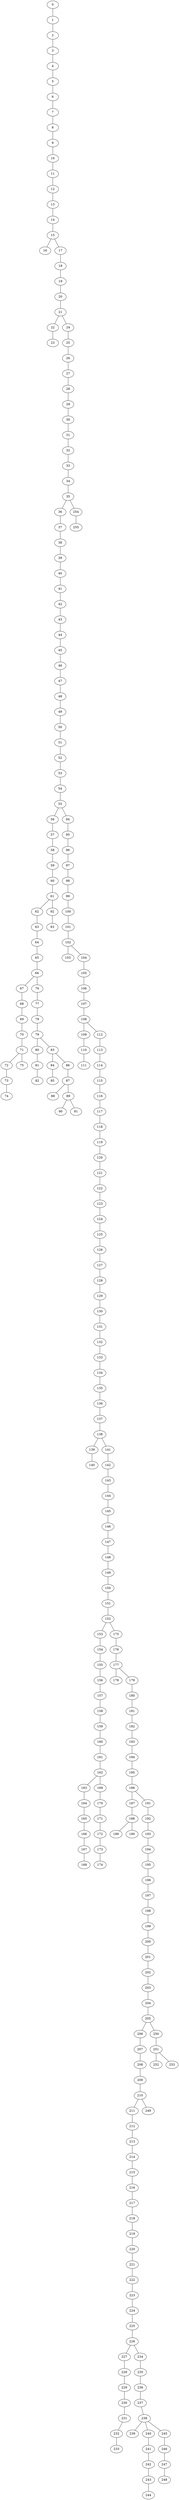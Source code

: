 graph path {
0 -- 1
1 -- 2
2 -- 3
3 -- 4
4 -- 5
5 -- 6
6 -- 7
7 -- 8
8 -- 9
9 -- 10
10 -- 11
11 -- 12
12 -- 13
13 -- 14
14 -- 15
15 -- 16
15 -- 17
17 -- 18
18 -- 19
19 -- 20
20 -- 21
21 -- 22
21 -- 24
22 -- 23
24 -- 25
25 -- 26
26 -- 27
27 -- 28
28 -- 29
29 -- 30
30 -- 31
31 -- 32
32 -- 33
33 -- 34
34 -- 35
35 -- 36
35 -- 254
36 -- 37
37 -- 38
38 -- 39
39 -- 40
40 -- 41
41 -- 42
42 -- 43
43 -- 44
44 -- 45
45 -- 46
46 -- 47
47 -- 48
48 -- 49
49 -- 50
50 -- 51
51 -- 52
52 -- 53
53 -- 54
54 -- 55
55 -- 56
55 -- 94
56 -- 57
57 -- 58
58 -- 59
59 -- 60
60 -- 61
61 -- 62
61 -- 92
62 -- 63
63 -- 64
64 -- 65
65 -- 66
66 -- 67
66 -- 76
67 -- 68
68 -- 69
69 -- 70
70 -- 71
71 -- 72
71 -- 75
72 -- 73
73 -- 74
76 -- 77
77 -- 78
78 -- 79
79 -- 80
79 -- 83
80 -- 81
81 -- 82
83 -- 84
83 -- 86
84 -- 85
86 -- 87
87 -- 88
87 -- 89
89 -- 90
89 -- 91
92 -- 93
94 -- 95
95 -- 96
96 -- 97
97 -- 98
98 -- 99
99 -- 100
100 -- 101
101 -- 102
102 -- 103
102 -- 104
104 -- 105
105 -- 106
106 -- 107
107 -- 108
108 -- 109
108 -- 112
109 -- 110
110 -- 111
112 -- 113
113 -- 114
114 -- 115
115 -- 116
116 -- 117
117 -- 118
118 -- 119
119 -- 120
120 -- 121
121 -- 122
122 -- 123
123 -- 124
124 -- 125
125 -- 126
126 -- 127
127 -- 128
128 -- 129
129 -- 130
130 -- 131
131 -- 132
132 -- 133
133 -- 134
134 -- 135
135 -- 136
136 -- 137
137 -- 138
138 -- 139
138 -- 141
139 -- 140
141 -- 142
142 -- 143
143 -- 144
144 -- 145
145 -- 146
146 -- 147
147 -- 148
148 -- 149
149 -- 150
150 -- 151
151 -- 152
152 -- 153
152 -- 175
153 -- 154
154 -- 155
155 -- 156
156 -- 157
157 -- 158
158 -- 159
159 -- 160
160 -- 161
161 -- 162
162 -- 163
162 -- 169
163 -- 164
164 -- 165
165 -- 166
166 -- 167
167 -- 168
169 -- 170
170 -- 171
171 -- 172
172 -- 173
173 -- 174
175 -- 176
176 -- 177
177 -- 178
177 -- 179
179 -- 180
180 -- 181
181 -- 182
182 -- 183
183 -- 184
184 -- 185
185 -- 186
186 -- 187
186 -- 191
187 -- 188
188 -- 189
188 -- 190
191 -- 192
192 -- 193
193 -- 194
194 -- 195
195 -- 196
196 -- 197
197 -- 198
198 -- 199
199 -- 200
200 -- 201
201 -- 202
202 -- 203
203 -- 204
204 -- 205
205 -- 206
205 -- 250
206 -- 207
207 -- 208
208 -- 209
209 -- 210
210 -- 211
210 -- 249
211 -- 212
212 -- 213
213 -- 214
214 -- 215
215 -- 216
216 -- 217
217 -- 218
218 -- 219
219 -- 220
220 -- 221
221 -- 222
222 -- 223
223 -- 224
224 -- 225
225 -- 226
226 -- 227
226 -- 234
227 -- 228
228 -- 229
229 -- 230
230 -- 231
231 -- 232
232 -- 233
234 -- 235
235 -- 236
236 -- 237
237 -- 238
238 -- 239
238 -- 240
238 -- 245
240 -- 241
241 -- 242
242 -- 243
243 -- 244
245 -- 246
246 -- 247
247 -- 248
250 -- 251
251 -- 252
251 -- 253
254 -- 255
}
